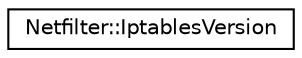 digraph "Graphical Class Hierarchy"
{
 // LATEX_PDF_SIZE
  edge [fontname="Helvetica",fontsize="10",labelfontname="Helvetica",labelfontsize="10"];
  node [fontname="Helvetica",fontsize="10",shape=record];
  rankdir="LR";
  Node0 [label="Netfilter::IptablesVersion",height=0.2,width=0.4,color="black", fillcolor="white", style="filled",URL="$structNetfilter_1_1IptablesVersion.html",tooltip=" "];
}
